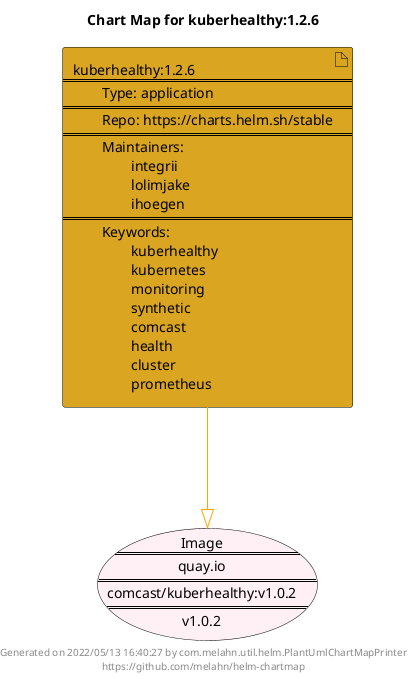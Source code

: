 @startuml
skinparam linetype ortho
skinparam backgroundColor white
skinparam usecaseBorderColor black
skinparam usecaseArrowColor LightSlateGray
skinparam artifactBorderColor black
skinparam artifactArrowColor LightSlateGray

title Chart Map for kuberhealthy:1.2.6

'There is one referenced Helm Chart
artifact "kuberhealthy:1.2.6\n====\n\tType: application\n====\n\tRepo: https://charts.helm.sh/stable\n====\n\tMaintainers: \n\t\tintegrii\n\t\tlolimjake\n\t\tihoegen\n====\n\tKeywords: \n\t\tkuberhealthy\n\t\tkubernetes\n\t\tmonitoring\n\t\tsynthetic\n\t\tcomcast\n\t\thealth\n\t\tcluster\n\t\tprometheus" as kuberhealthy_1_2_6 #GoldenRod

'There is one referenced Docker Image
usecase "Image\n====\nquay.io\n====\ncomcast/kuberhealthy:v1.0.2\n====\nv1.0.2" as quay_io_comcast_kuberhealthy_v1_0_2 #LavenderBlush

'Chart Dependencies
kuberhealthy_1_2_6--[#orange]-|>quay_io_comcast_kuberhealthy_v1_0_2

center footer Generated on 2022/05/13 16:40:27 by com.melahn.util.helm.PlantUmlChartMapPrinter\nhttps://github.com/melahn/helm-chartmap
@enduml
